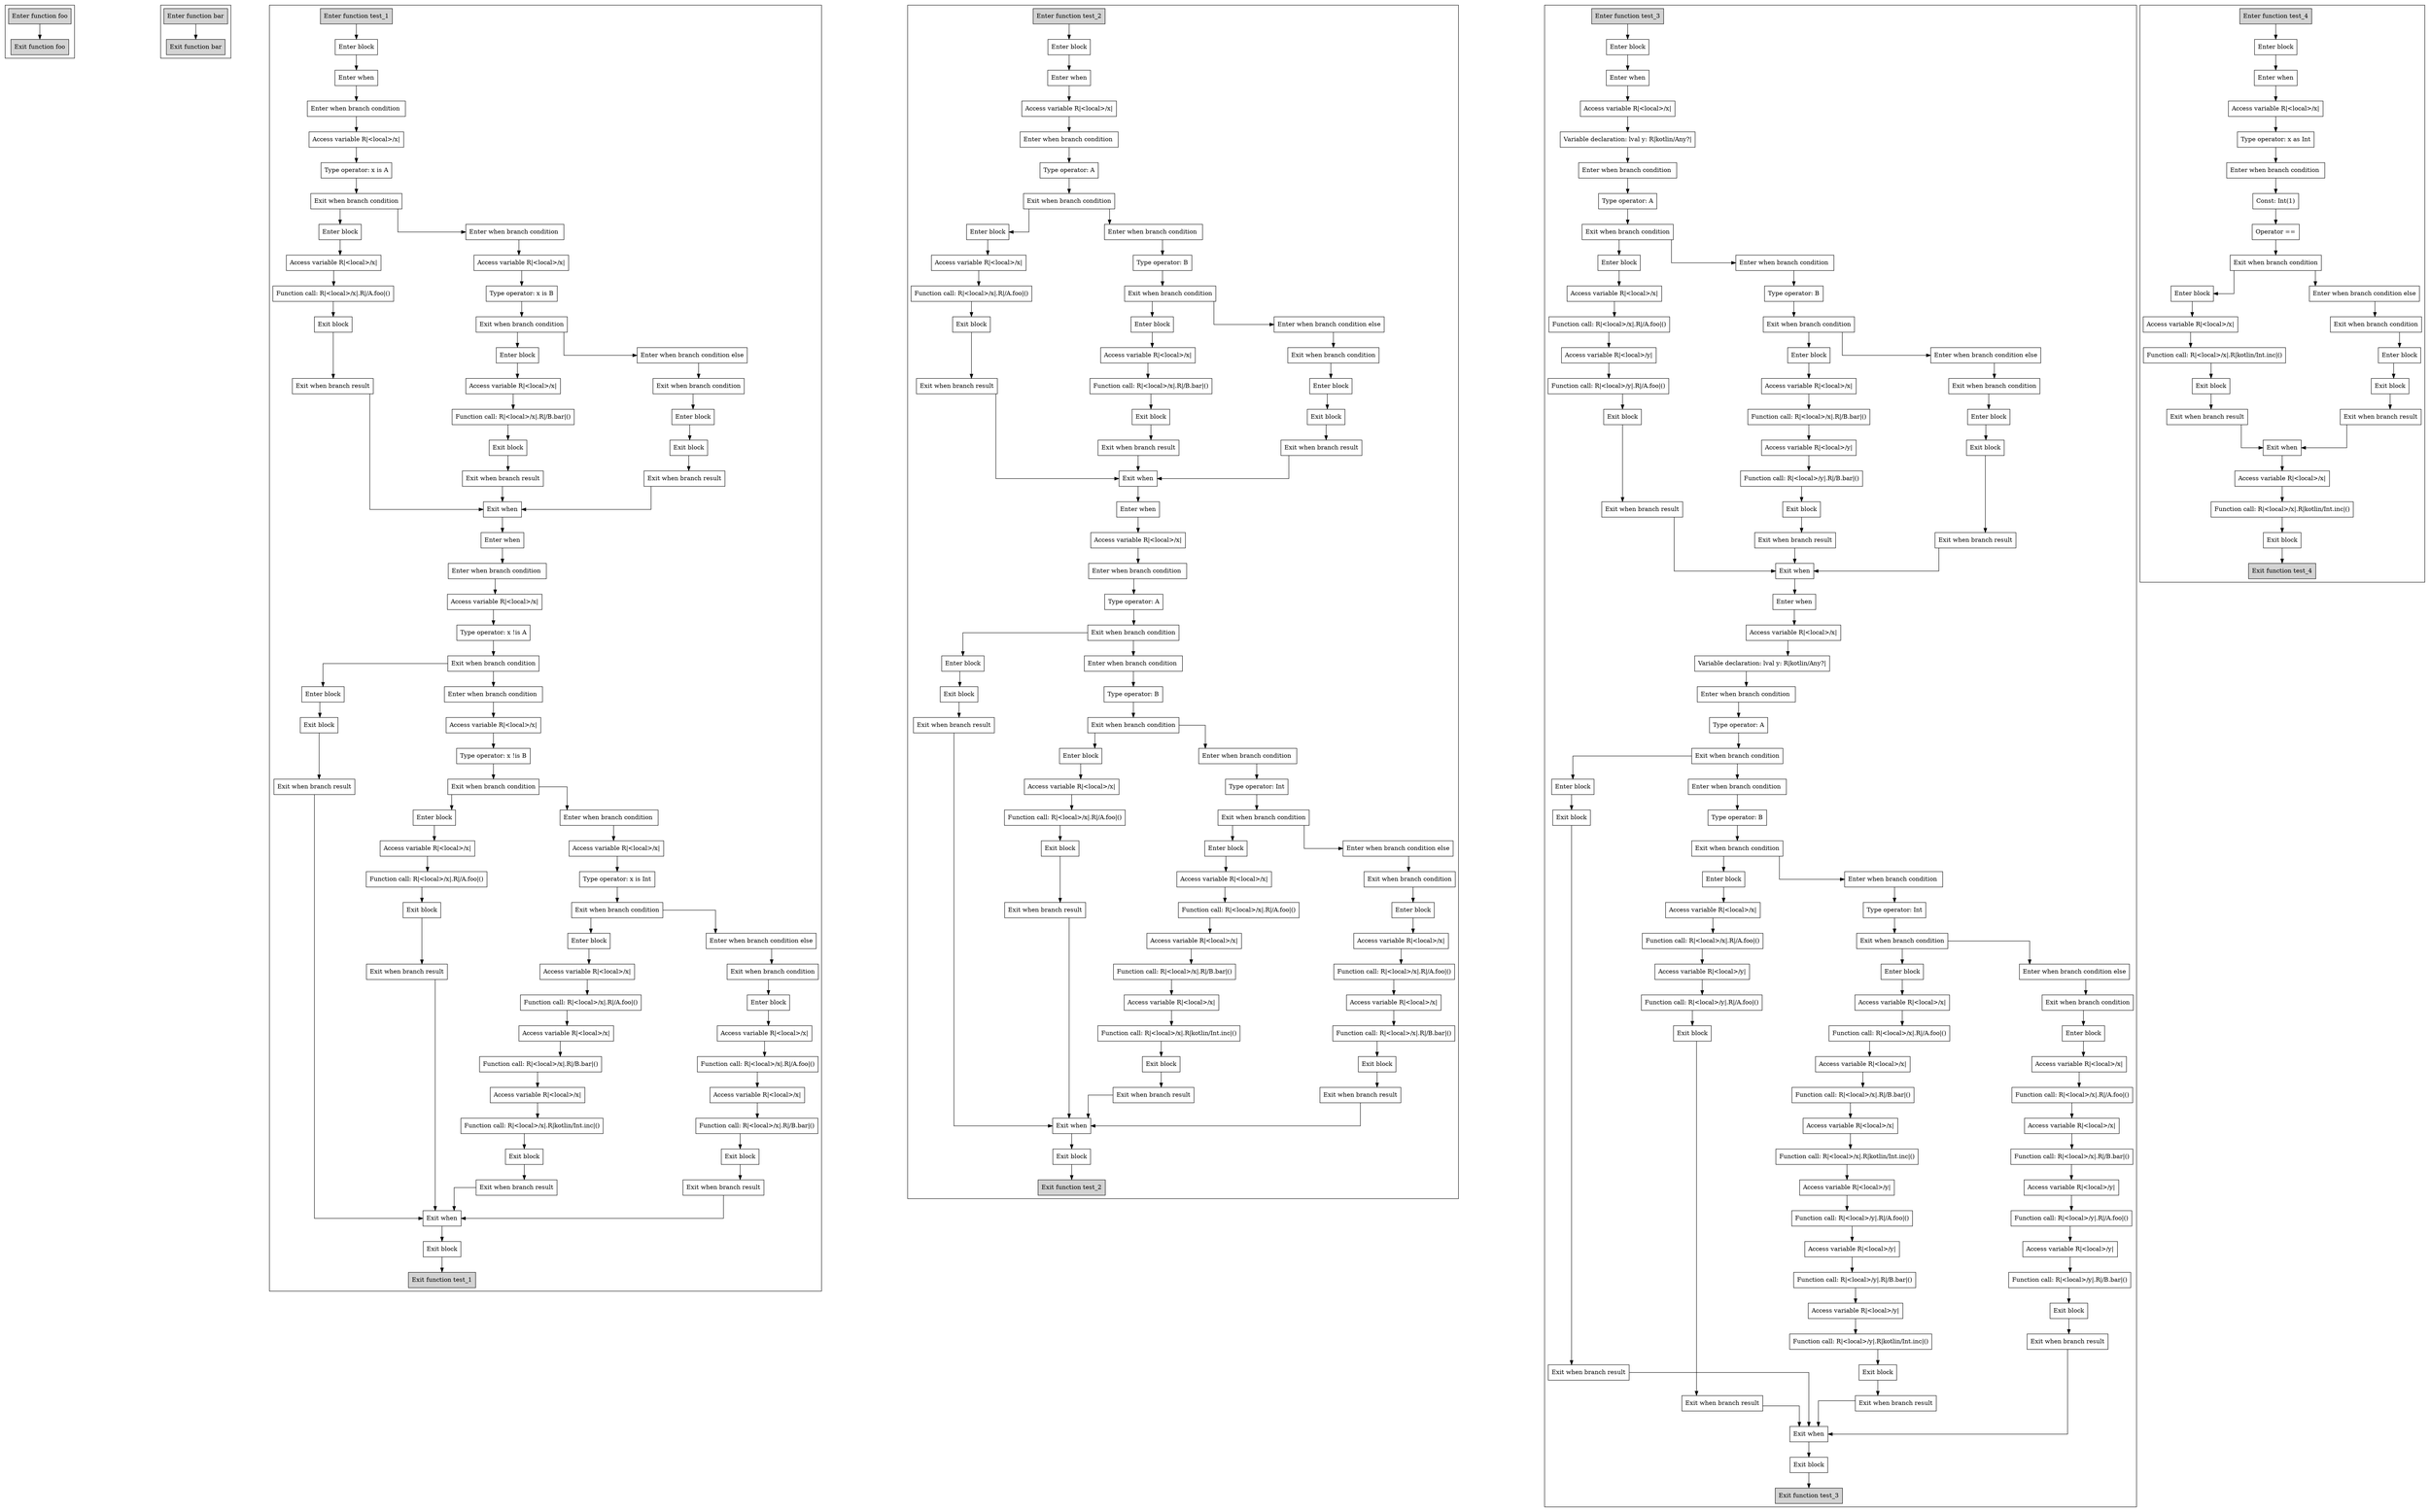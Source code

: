 digraph when_kt {
graph [splines=ortho, nodesep=3]

subgraph cluster_foo {
  0 [shape=box label="Enter function foo" style="filled"];
  1 [shape=box label="Exit function foo" style="filled"];

  0 -> {1};
}

subgraph cluster_bar {
  2 [shape=box label="Enter function bar" style="filled"];
  3 [shape=box label="Exit function bar" style="filled"];

  2 -> {3};
}

subgraph cluster_test_1 {
  4 [shape=box label="Enter function test_1" style="filled"];
  5 [shape=box label="Enter block"];
  6 [shape=box label="Enter when"];
  7 [shape=box label="Enter when branch condition "];
  8 [shape=box label="Access variable R|<local>/x|"];
  9 [shape=box label="Type operator: x is A"];
  10 [shape=box label="Exit when branch condition"];
  11 [shape=box label="Enter block"];
  12 [shape=box label="Access variable R|<local>/x|"];
  13 [shape=box label="Function call: R|<local>/x|.R|/A.foo|()"];
  14 [shape=box label="Exit block"];
  15 [shape=box label="Exit when branch result"];
  16 [shape=box label="Enter when branch condition "];
  17 [shape=box label="Access variable R|<local>/x|"];
  18 [shape=box label="Type operator: x is B"];
  19 [shape=box label="Exit when branch condition"];
  20 [shape=box label="Enter block"];
  21 [shape=box label="Access variable R|<local>/x|"];
  22 [shape=box label="Function call: R|<local>/x|.R|/B.bar|()"];
  23 [shape=box label="Exit block"];
  24 [shape=box label="Exit when branch result"];
  25 [shape=box label="Enter when branch condition else"];
  26 [shape=box label="Exit when branch condition"];
  27 [shape=box label="Enter block"];
  28 [shape=box label="Exit block"];
  29 [shape=box label="Exit when branch result"];
  30 [shape=box label="Exit when"];
  31 [shape=box label="Enter when"];
  32 [shape=box label="Enter when branch condition "];
  33 [shape=box label="Access variable R|<local>/x|"];
  34 [shape=box label="Type operator: x !is A"];
  35 [shape=box label="Exit when branch condition"];
  36 [shape=box label="Enter block"];
  37 [shape=box label="Exit block"];
  38 [shape=box label="Exit when branch result"];
  39 [shape=box label="Enter when branch condition "];
  40 [shape=box label="Access variable R|<local>/x|"];
  41 [shape=box label="Type operator: x !is B"];
  42 [shape=box label="Exit when branch condition"];
  43 [shape=box label="Enter block"];
  44 [shape=box label="Access variable R|<local>/x|"];
  45 [shape=box label="Function call: R|<local>/x|.R|/A.foo|()"];
  46 [shape=box label="Exit block"];
  47 [shape=box label="Exit when branch result"];
  48 [shape=box label="Enter when branch condition "];
  49 [shape=box label="Access variable R|<local>/x|"];
  50 [shape=box label="Type operator: x is Int"];
  51 [shape=box label="Exit when branch condition"];
  52 [shape=box label="Enter block"];
  53 [shape=box label="Access variable R|<local>/x|"];
  54 [shape=box label="Function call: R|<local>/x|.R|/A.foo|()"];
  55 [shape=box label="Access variable R|<local>/x|"];
  56 [shape=box label="Function call: R|<local>/x|.R|/B.bar|()"];
  57 [shape=box label="Access variable R|<local>/x|"];
  58 [shape=box label="Function call: R|<local>/x|.R|kotlin/Int.inc|()"];
  59 [shape=box label="Exit block"];
  60 [shape=box label="Exit when branch result"];
  61 [shape=box label="Enter when branch condition else"];
  62 [shape=box label="Exit when branch condition"];
  63 [shape=box label="Enter block"];
  64 [shape=box label="Access variable R|<local>/x|"];
  65 [shape=box label="Function call: R|<local>/x|.R|/A.foo|()"];
  66 [shape=box label="Access variable R|<local>/x|"];
  67 [shape=box label="Function call: R|<local>/x|.R|/B.bar|()"];
  68 [shape=box label="Exit block"];
  69 [shape=box label="Exit when branch result"];
  70 [shape=box label="Exit when"];
  71 [shape=box label="Exit block"];
  72 [shape=box label="Exit function test_1" style="filled"];

  4 -> {5};
  5 -> {6};
  6 -> {7};
  7 -> {8};
  8 -> {9};
  9 -> {10};
  10 -> {11 16};
  11 -> {12};
  12 -> {13};
  13 -> {14};
  14 -> {15};
  15 -> {30};
  16 -> {17};
  17 -> {18};
  18 -> {19};
  19 -> {20 25};
  20 -> {21};
  21 -> {22};
  22 -> {23};
  23 -> {24};
  24 -> {30};
  25 -> {26};
  26 -> {27};
  27 -> {28};
  28 -> {29};
  29 -> {30};
  30 -> {31};
  31 -> {32};
  32 -> {33};
  33 -> {34};
  34 -> {35};
  35 -> {36 39};
  36 -> {37};
  37 -> {38};
  38 -> {70};
  39 -> {40};
  40 -> {41};
  41 -> {42};
  42 -> {43 48};
  43 -> {44};
  44 -> {45};
  45 -> {46};
  46 -> {47};
  47 -> {70};
  48 -> {49};
  49 -> {50};
  50 -> {51};
  51 -> {52 61};
  52 -> {53};
  53 -> {54};
  54 -> {55};
  55 -> {56};
  56 -> {57};
  57 -> {58};
  58 -> {59};
  59 -> {60};
  60 -> {70};
  61 -> {62};
  62 -> {63};
  63 -> {64};
  64 -> {65};
  65 -> {66};
  66 -> {67};
  67 -> {68};
  68 -> {69};
  69 -> {70};
  70 -> {71};
  71 -> {72};
}

subgraph cluster_test_2 {
  73 [shape=box label="Enter function test_2" style="filled"];
  74 [shape=box label="Enter block"];
  75 [shape=box label="Enter when"];
  76 [shape=box label="Access variable R|<local>/x|"];
  77 [shape=box label="Enter when branch condition "];
  78 [shape=box label="Type operator: A"];
  79 [shape=box label="Exit when branch condition"];
  80 [shape=box label="Enter block"];
  81 [shape=box label="Access variable R|<local>/x|"];
  82 [shape=box label="Function call: R|<local>/x|.R|/A.foo|()"];
  83 [shape=box label="Exit block"];
  84 [shape=box label="Exit when branch result"];
  85 [shape=box label="Enter when branch condition "];
  86 [shape=box label="Type operator: B"];
  87 [shape=box label="Exit when branch condition"];
  88 [shape=box label="Enter block"];
  89 [shape=box label="Access variable R|<local>/x|"];
  90 [shape=box label="Function call: R|<local>/x|.R|/B.bar|()"];
  91 [shape=box label="Exit block"];
  92 [shape=box label="Exit when branch result"];
  93 [shape=box label="Enter when branch condition else"];
  94 [shape=box label="Exit when branch condition"];
  95 [shape=box label="Enter block"];
  96 [shape=box label="Exit block"];
  97 [shape=box label="Exit when branch result"];
  98 [shape=box label="Exit when"];
  99 [shape=box label="Enter when"];
  100 [shape=box label="Access variable R|<local>/x|"];
  101 [shape=box label="Enter when branch condition "];
  102 [shape=box label="Type operator: A"];
  103 [shape=box label="Exit when branch condition"];
  104 [shape=box label="Enter block"];
  105 [shape=box label="Exit block"];
  106 [shape=box label="Exit when branch result"];
  107 [shape=box label="Enter when branch condition "];
  108 [shape=box label="Type operator: B"];
  109 [shape=box label="Exit when branch condition"];
  110 [shape=box label="Enter block"];
  111 [shape=box label="Access variable R|<local>/x|"];
  112 [shape=box label="Function call: R|<local>/x|.R|/A.foo|()"];
  113 [shape=box label="Exit block"];
  114 [shape=box label="Exit when branch result"];
  115 [shape=box label="Enter when branch condition "];
  116 [shape=box label="Type operator: Int"];
  117 [shape=box label="Exit when branch condition"];
  118 [shape=box label="Enter block"];
  119 [shape=box label="Access variable R|<local>/x|"];
  120 [shape=box label="Function call: R|<local>/x|.R|/A.foo|()"];
  121 [shape=box label="Access variable R|<local>/x|"];
  122 [shape=box label="Function call: R|<local>/x|.R|/B.bar|()"];
  123 [shape=box label="Access variable R|<local>/x|"];
  124 [shape=box label="Function call: R|<local>/x|.R|kotlin/Int.inc|()"];
  125 [shape=box label="Exit block"];
  126 [shape=box label="Exit when branch result"];
  127 [shape=box label="Enter when branch condition else"];
  128 [shape=box label="Exit when branch condition"];
  129 [shape=box label="Enter block"];
  130 [shape=box label="Access variable R|<local>/x|"];
  131 [shape=box label="Function call: R|<local>/x|.R|/A.foo|()"];
  132 [shape=box label="Access variable R|<local>/x|"];
  133 [shape=box label="Function call: R|<local>/x|.R|/B.bar|()"];
  134 [shape=box label="Exit block"];
  135 [shape=box label="Exit when branch result"];
  136 [shape=box label="Exit when"];
  137 [shape=box label="Exit block"];
  138 [shape=box label="Exit function test_2" style="filled"];

  73 -> {74};
  74 -> {75};
  75 -> {76};
  76 -> {77};
  77 -> {78};
  78 -> {79};
  79 -> {80 85};
  80 -> {81};
  81 -> {82};
  82 -> {83};
  83 -> {84};
  84 -> {98};
  85 -> {86};
  86 -> {87};
  87 -> {88 93};
  88 -> {89};
  89 -> {90};
  90 -> {91};
  91 -> {92};
  92 -> {98};
  93 -> {94};
  94 -> {95};
  95 -> {96};
  96 -> {97};
  97 -> {98};
  98 -> {99};
  99 -> {100};
  100 -> {101};
  101 -> {102};
  102 -> {103};
  103 -> {104 107};
  104 -> {105};
  105 -> {106};
  106 -> {136};
  107 -> {108};
  108 -> {109};
  109 -> {110 115};
  110 -> {111};
  111 -> {112};
  112 -> {113};
  113 -> {114};
  114 -> {136};
  115 -> {116};
  116 -> {117};
  117 -> {118 127};
  118 -> {119};
  119 -> {120};
  120 -> {121};
  121 -> {122};
  122 -> {123};
  123 -> {124};
  124 -> {125};
  125 -> {126};
  126 -> {136};
  127 -> {128};
  128 -> {129};
  129 -> {130};
  130 -> {131};
  131 -> {132};
  132 -> {133};
  133 -> {134};
  134 -> {135};
  135 -> {136};
  136 -> {137};
  137 -> {138};
}

subgraph cluster_test_3 {
  139 [shape=box label="Enter function test_3" style="filled"];
  140 [shape=box label="Enter block"];
  141 [shape=box label="Enter when"];
  142 [shape=box label="Access variable R|<local>/x|"];
  143 [shape=box label="Variable declaration: lval y: R|kotlin/Any?|"];
  144 [shape=box label="Enter when branch condition "];
  145 [shape=box label="Type operator: A"];
  146 [shape=box label="Exit when branch condition"];
  147 [shape=box label="Enter block"];
  148 [shape=box label="Access variable R|<local>/x|"];
  149 [shape=box label="Function call: R|<local>/x|.R|/A.foo|()"];
  150 [shape=box label="Access variable R|<local>/y|"];
  151 [shape=box label="Function call: R|<local>/y|.R|/A.foo|()"];
  152 [shape=box label="Exit block"];
  153 [shape=box label="Exit when branch result"];
  154 [shape=box label="Enter when branch condition "];
  155 [shape=box label="Type operator: B"];
  156 [shape=box label="Exit when branch condition"];
  157 [shape=box label="Enter block"];
  158 [shape=box label="Access variable R|<local>/x|"];
  159 [shape=box label="Function call: R|<local>/x|.R|/B.bar|()"];
  160 [shape=box label="Access variable R|<local>/y|"];
  161 [shape=box label="Function call: R|<local>/y|.R|/B.bar|()"];
  162 [shape=box label="Exit block"];
  163 [shape=box label="Exit when branch result"];
  164 [shape=box label="Enter when branch condition else"];
  165 [shape=box label="Exit when branch condition"];
  166 [shape=box label="Enter block"];
  167 [shape=box label="Exit block"];
  168 [shape=box label="Exit when branch result"];
  169 [shape=box label="Exit when"];
  170 [shape=box label="Enter when"];
  171 [shape=box label="Access variable R|<local>/x|"];
  172 [shape=box label="Variable declaration: lval y: R|kotlin/Any?|"];
  173 [shape=box label="Enter when branch condition "];
  174 [shape=box label="Type operator: A"];
  175 [shape=box label="Exit when branch condition"];
  176 [shape=box label="Enter block"];
  177 [shape=box label="Exit block"];
  178 [shape=box label="Exit when branch result"];
  179 [shape=box label="Enter when branch condition "];
  180 [shape=box label="Type operator: B"];
  181 [shape=box label="Exit when branch condition"];
  182 [shape=box label="Enter block"];
  183 [shape=box label="Access variable R|<local>/x|"];
  184 [shape=box label="Function call: R|<local>/x|.R|/A.foo|()"];
  185 [shape=box label="Access variable R|<local>/y|"];
  186 [shape=box label="Function call: R|<local>/y|.R|/A.foo|()"];
  187 [shape=box label="Exit block"];
  188 [shape=box label="Exit when branch result"];
  189 [shape=box label="Enter when branch condition "];
  190 [shape=box label="Type operator: Int"];
  191 [shape=box label="Exit when branch condition"];
  192 [shape=box label="Enter block"];
  193 [shape=box label="Access variable R|<local>/x|"];
  194 [shape=box label="Function call: R|<local>/x|.R|/A.foo|()"];
  195 [shape=box label="Access variable R|<local>/x|"];
  196 [shape=box label="Function call: R|<local>/x|.R|/B.bar|()"];
  197 [shape=box label="Access variable R|<local>/x|"];
  198 [shape=box label="Function call: R|<local>/x|.R|kotlin/Int.inc|()"];
  199 [shape=box label="Access variable R|<local>/y|"];
  200 [shape=box label="Function call: R|<local>/y|.R|/A.foo|()"];
  201 [shape=box label="Access variable R|<local>/y|"];
  202 [shape=box label="Function call: R|<local>/y|.R|/B.bar|()"];
  203 [shape=box label="Access variable R|<local>/y|"];
  204 [shape=box label="Function call: R|<local>/y|.R|kotlin/Int.inc|()"];
  205 [shape=box label="Exit block"];
  206 [shape=box label="Exit when branch result"];
  207 [shape=box label="Enter when branch condition else"];
  208 [shape=box label="Exit when branch condition"];
  209 [shape=box label="Enter block"];
  210 [shape=box label="Access variable R|<local>/x|"];
  211 [shape=box label="Function call: R|<local>/x|.R|/A.foo|()"];
  212 [shape=box label="Access variable R|<local>/x|"];
  213 [shape=box label="Function call: R|<local>/x|.R|/B.bar|()"];
  214 [shape=box label="Access variable R|<local>/y|"];
  215 [shape=box label="Function call: R|<local>/y|.R|/A.foo|()"];
  216 [shape=box label="Access variable R|<local>/y|"];
  217 [shape=box label="Function call: R|<local>/y|.R|/B.bar|()"];
  218 [shape=box label="Exit block"];
  219 [shape=box label="Exit when branch result"];
  220 [shape=box label="Exit when"];
  221 [shape=box label="Exit block"];
  222 [shape=box label="Exit function test_3" style="filled"];

  139 -> {140};
  140 -> {141};
  141 -> {142};
  142 -> {143};
  143 -> {144};
  144 -> {145};
  145 -> {146};
  146 -> {147 154};
  147 -> {148};
  148 -> {149};
  149 -> {150};
  150 -> {151};
  151 -> {152};
  152 -> {153};
  153 -> {169};
  154 -> {155};
  155 -> {156};
  156 -> {157 164};
  157 -> {158};
  158 -> {159};
  159 -> {160};
  160 -> {161};
  161 -> {162};
  162 -> {163};
  163 -> {169};
  164 -> {165};
  165 -> {166};
  166 -> {167};
  167 -> {168};
  168 -> {169};
  169 -> {170};
  170 -> {171};
  171 -> {172};
  172 -> {173};
  173 -> {174};
  174 -> {175};
  175 -> {176 179};
  176 -> {177};
  177 -> {178};
  178 -> {220};
  179 -> {180};
  180 -> {181};
  181 -> {182 189};
  182 -> {183};
  183 -> {184};
  184 -> {185};
  185 -> {186};
  186 -> {187};
  187 -> {188};
  188 -> {220};
  189 -> {190};
  190 -> {191};
  191 -> {192 207};
  192 -> {193};
  193 -> {194};
  194 -> {195};
  195 -> {196};
  196 -> {197};
  197 -> {198};
  198 -> {199};
  199 -> {200};
  200 -> {201};
  201 -> {202};
  202 -> {203};
  203 -> {204};
  204 -> {205};
  205 -> {206};
  206 -> {220};
  207 -> {208};
  208 -> {209};
  209 -> {210};
  210 -> {211};
  211 -> {212};
  212 -> {213};
  213 -> {214};
  214 -> {215};
  215 -> {216};
  216 -> {217};
  217 -> {218};
  218 -> {219};
  219 -> {220};
  220 -> {221};
  221 -> {222};
}

subgraph cluster_test_4 {
  223 [shape=box label="Enter function test_4" style="filled"];
  224 [shape=box label="Enter block"];
  225 [shape=box label="Enter when"];
  226 [shape=box label="Access variable R|<local>/x|"];
  227 [shape=box label="Type operator: x as Int"];
  228 [shape=box label="Enter when branch condition "];
  229 [shape=box label="Const: Int(1)"];
  230 [shape=box label="Operator =="];
  231 [shape=box label="Exit when branch condition"];
  232 [shape=box label="Enter block"];
  233 [shape=box label="Access variable R|<local>/x|"];
  234 [shape=box label="Function call: R|<local>/x|.R|kotlin/Int.inc|()"];
  235 [shape=box label="Exit block"];
  236 [shape=box label="Exit when branch result"];
  237 [shape=box label="Enter when branch condition else"];
  238 [shape=box label="Exit when branch condition"];
  239 [shape=box label="Enter block"];
  240 [shape=box label="Exit block"];
  241 [shape=box label="Exit when branch result"];
  242 [shape=box label="Exit when"];
  243 [shape=box label="Access variable R|<local>/x|"];
  244 [shape=box label="Function call: R|<local>/x|.R|kotlin/Int.inc|()"];
  245 [shape=box label="Exit block"];
  246 [shape=box label="Exit function test_4" style="filled"];

  223 -> {224};
  224 -> {225};
  225 -> {226};
  226 -> {227};
  227 -> {228};
  228 -> {229};
  229 -> {230};
  230 -> {231};
  231 -> {232 237};
  232 -> {233};
  233 -> {234};
  234 -> {235};
  235 -> {236};
  236 -> {242};
  237 -> {238};
  238 -> {239};
  239 -> {240};
  240 -> {241};
  241 -> {242};
  242 -> {243};
  243 -> {244};
  244 -> {245};
  245 -> {246};
}

}
